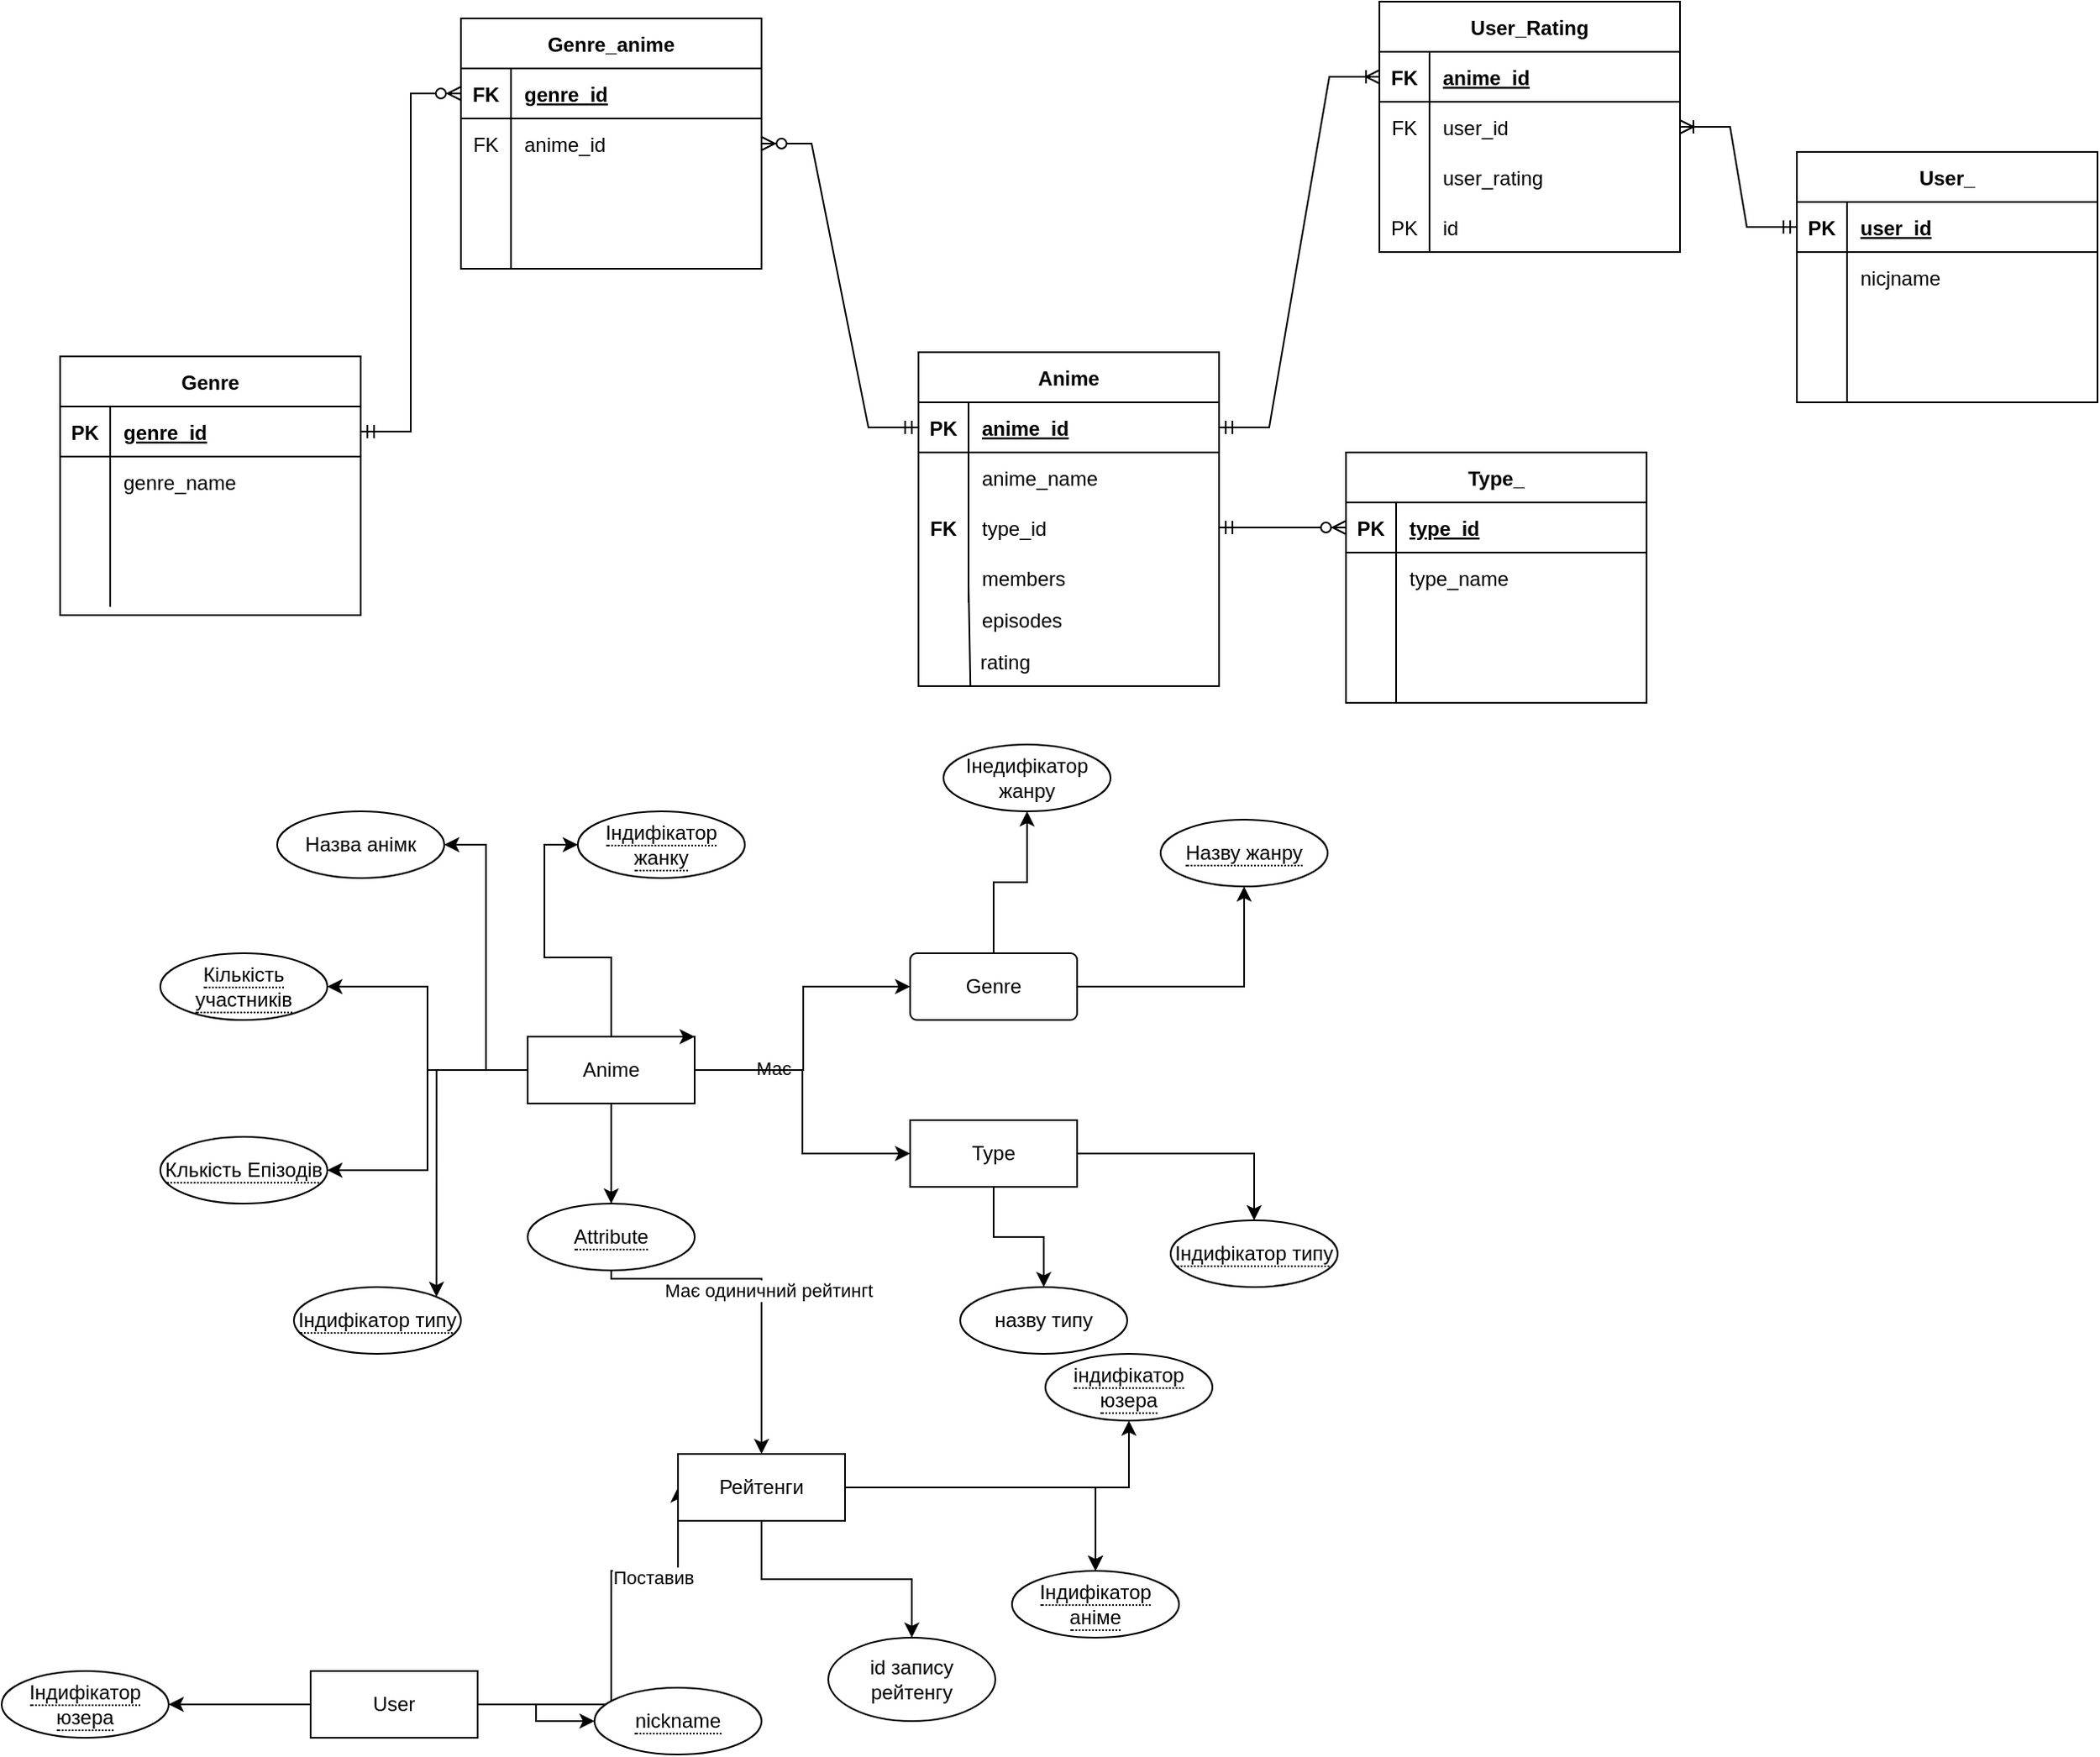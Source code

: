 <mxfile version="20.5.3" type="device"><diagram id="fjoUwzZrZpPaiDuZL8ji" name="Страница 1"><mxGraphModel dx="2557" dy="965" grid="1" gridSize="10" guides="1" tooltips="1" connect="1" arrows="1" fold="1" page="1" pageScale="1" pageWidth="827" pageHeight="1169" math="0" shadow="0"><root><mxCell id="0"/><mxCell id="1" parent="0"/><mxCell id="LLbccd9HI5G5jNRvKev_-1" value="Anime" style="shape=table;startSize=30;container=1;collapsible=1;childLayout=tableLayout;fixedRows=1;rowLines=0;fontStyle=1;align=center;resizeLast=1;" parent="1" vertex="1"><mxGeometry x="384" y="270" width="180" height="200" as="geometry"><mxRectangle x="390" y="310" width="80" height="30" as="alternateBounds"/></mxGeometry></mxCell><mxCell id="LLbccd9HI5G5jNRvKev_-2" value="" style="shape=tableRow;horizontal=0;startSize=0;swimlaneHead=0;swimlaneBody=0;fillColor=none;collapsible=0;dropTarget=0;points=[[0,0.5],[1,0.5]];portConstraint=eastwest;top=0;left=0;right=0;bottom=1;" parent="LLbccd9HI5G5jNRvKev_-1" vertex="1"><mxGeometry y="30" width="180" height="30" as="geometry"/></mxCell><mxCell id="LLbccd9HI5G5jNRvKev_-3" value="PK" style="shape=partialRectangle;connectable=0;fillColor=none;top=0;left=0;bottom=0;right=0;fontStyle=1;overflow=hidden;" parent="LLbccd9HI5G5jNRvKev_-2" vertex="1"><mxGeometry width="30" height="30" as="geometry"><mxRectangle width="30" height="30" as="alternateBounds"/></mxGeometry></mxCell><mxCell id="LLbccd9HI5G5jNRvKev_-4" value="anime_id" style="shape=partialRectangle;connectable=0;fillColor=none;top=0;left=0;bottom=0;right=0;align=left;spacingLeft=6;fontStyle=5;overflow=hidden;" parent="LLbccd9HI5G5jNRvKev_-2" vertex="1"><mxGeometry x="30" width="150" height="30" as="geometry"><mxRectangle width="150" height="30" as="alternateBounds"/></mxGeometry></mxCell><mxCell id="LLbccd9HI5G5jNRvKev_-5" value="" style="shape=tableRow;horizontal=0;startSize=0;swimlaneHead=0;swimlaneBody=0;fillColor=none;collapsible=0;dropTarget=0;points=[[0,0.5],[1,0.5]];portConstraint=eastwest;top=0;left=0;right=0;bottom=0;" parent="LLbccd9HI5G5jNRvKev_-1" vertex="1"><mxGeometry y="60" width="180" height="30" as="geometry"/></mxCell><mxCell id="LLbccd9HI5G5jNRvKev_-6" value="" style="shape=partialRectangle;connectable=0;fillColor=none;top=0;left=0;bottom=0;right=0;editable=1;overflow=hidden;" parent="LLbccd9HI5G5jNRvKev_-5" vertex="1"><mxGeometry width="30" height="30" as="geometry"><mxRectangle width="30" height="30" as="alternateBounds"/></mxGeometry></mxCell><mxCell id="LLbccd9HI5G5jNRvKev_-7" value="anime_name" style="shape=partialRectangle;connectable=0;fillColor=none;top=0;left=0;bottom=0;right=0;align=left;spacingLeft=6;overflow=hidden;" parent="LLbccd9HI5G5jNRvKev_-5" vertex="1"><mxGeometry x="30" width="150" height="30" as="geometry"><mxRectangle width="150" height="30" as="alternateBounds"/></mxGeometry></mxCell><mxCell id="LLbccd9HI5G5jNRvKev_-8" value="" style="shape=tableRow;horizontal=0;startSize=0;swimlaneHead=0;swimlaneBody=0;fillColor=none;collapsible=0;dropTarget=0;points=[[0,0.5],[1,0.5]];portConstraint=eastwest;top=0;left=0;right=0;bottom=0;" parent="LLbccd9HI5G5jNRvKev_-1" vertex="1"><mxGeometry y="90" width="180" height="30" as="geometry"/></mxCell><mxCell id="LLbccd9HI5G5jNRvKev_-9" value="FK" style="shape=partialRectangle;connectable=0;fillColor=none;top=0;left=0;bottom=0;right=0;editable=1;overflow=hidden;fontStyle=1" parent="LLbccd9HI5G5jNRvKev_-8" vertex="1"><mxGeometry width="30" height="30" as="geometry"><mxRectangle width="30" height="30" as="alternateBounds"/></mxGeometry></mxCell><mxCell id="LLbccd9HI5G5jNRvKev_-10" value="type_id" style="shape=partialRectangle;connectable=0;fillColor=none;top=0;left=0;bottom=0;right=0;align=left;spacingLeft=6;overflow=hidden;" parent="LLbccd9HI5G5jNRvKev_-8" vertex="1"><mxGeometry x="30" width="150" height="30" as="geometry"><mxRectangle width="150" height="30" as="alternateBounds"/></mxGeometry></mxCell><mxCell id="LLbccd9HI5G5jNRvKev_-11" value="" style="shape=tableRow;horizontal=0;startSize=0;swimlaneHead=0;swimlaneBody=0;fillColor=none;collapsible=0;dropTarget=0;points=[[0,0.5],[1,0.5]];portConstraint=eastwest;top=0;left=0;right=0;bottom=0;" parent="LLbccd9HI5G5jNRvKev_-1" vertex="1"><mxGeometry y="120" width="180" height="30" as="geometry"/></mxCell><mxCell id="LLbccd9HI5G5jNRvKev_-12" value="" style="shape=partialRectangle;connectable=0;fillColor=none;top=0;left=0;bottom=0;right=0;editable=1;overflow=hidden;fontStyle=1" parent="LLbccd9HI5G5jNRvKev_-11" vertex="1"><mxGeometry width="30" height="30" as="geometry"><mxRectangle width="30" height="30" as="alternateBounds"/></mxGeometry></mxCell><mxCell id="LLbccd9HI5G5jNRvKev_-13" value="members" style="shape=partialRectangle;connectable=0;fillColor=none;top=0;left=0;bottom=0;right=0;align=left;spacingLeft=6;overflow=hidden;" parent="LLbccd9HI5G5jNRvKev_-11" vertex="1"><mxGeometry x="30" width="150" height="30" as="geometry"><mxRectangle width="150" height="30" as="alternateBounds"/></mxGeometry></mxCell><mxCell id="LLbccd9HI5G5jNRvKev_-14" value="episodes" style="shape=partialRectangle;connectable=0;fillColor=none;top=0;left=0;bottom=0;right=0;align=left;spacingLeft=6;overflow=hidden;" parent="1" vertex="1"><mxGeometry x="414" y="420" width="150" height="20" as="geometry"><mxRectangle width="150" height="30" as="alternateBounds"/></mxGeometry></mxCell><mxCell id="LLbccd9HI5G5jNRvKev_-17" value="" style="shape=partialRectangle;connectable=0;fillColor=none;top=0;left=0;bottom=0;right=0;fontStyle=1;overflow=hidden;" parent="1" vertex="1"><mxGeometry x="310" y="490" width="30" height="30" as="geometry"><mxRectangle width="30" height="30" as="alternateBounds"/></mxGeometry></mxCell><mxCell id="LLbccd9HI5G5jNRvKev_-20" value="" style="endArrow=none;html=1;rounded=0;exitX=0.195;exitY=1.008;exitDx=0;exitDy=0;exitPerimeter=0;" parent="1" source="LLbccd9HI5G5jNRvKev_-117" edge="1"><mxGeometry width="50" height="50" relative="1" as="geometry"><mxPoint x="414" y="480" as="sourcePoint"/><mxPoint x="414" y="410" as="targetPoint"/><Array as="points"/></mxGeometry></mxCell><mxCell id="LLbccd9HI5G5jNRvKev_-21" value="Genre_anime" style="shape=table;startSize=30;container=1;collapsible=1;childLayout=tableLayout;fixedRows=1;rowLines=0;fontStyle=1;align=center;resizeLast=1;" parent="1" vertex="1"><mxGeometry x="110" y="70" width="180" height="150" as="geometry"/></mxCell><mxCell id="LLbccd9HI5G5jNRvKev_-22" value="" style="shape=tableRow;horizontal=0;startSize=0;swimlaneHead=0;swimlaneBody=0;fillColor=none;collapsible=0;dropTarget=0;points=[[0,0.5],[1,0.5]];portConstraint=eastwest;top=0;left=0;right=0;bottom=1;" parent="LLbccd9HI5G5jNRvKev_-21" vertex="1"><mxGeometry y="30" width="180" height="30" as="geometry"/></mxCell><mxCell id="LLbccd9HI5G5jNRvKev_-23" value="FK" style="shape=partialRectangle;connectable=0;fillColor=none;top=0;left=0;bottom=0;right=0;fontStyle=1;overflow=hidden;" parent="LLbccd9HI5G5jNRvKev_-22" vertex="1"><mxGeometry width="30" height="30" as="geometry"><mxRectangle width="30" height="30" as="alternateBounds"/></mxGeometry></mxCell><mxCell id="LLbccd9HI5G5jNRvKev_-24" value="genre_id" style="shape=partialRectangle;connectable=0;fillColor=none;top=0;left=0;bottom=0;right=0;align=left;spacingLeft=6;fontStyle=5;overflow=hidden;" parent="LLbccd9HI5G5jNRvKev_-22" vertex="1"><mxGeometry x="30" width="150" height="30" as="geometry"><mxRectangle width="150" height="30" as="alternateBounds"/></mxGeometry></mxCell><mxCell id="LLbccd9HI5G5jNRvKev_-25" value="" style="shape=tableRow;horizontal=0;startSize=0;swimlaneHead=0;swimlaneBody=0;fillColor=none;collapsible=0;dropTarget=0;points=[[0,0.5],[1,0.5]];portConstraint=eastwest;top=0;left=0;right=0;bottom=0;" parent="LLbccd9HI5G5jNRvKev_-21" vertex="1"><mxGeometry y="60" width="180" height="30" as="geometry"/></mxCell><mxCell id="LLbccd9HI5G5jNRvKev_-26" value="FK" style="shape=partialRectangle;connectable=0;fillColor=none;top=0;left=0;bottom=0;right=0;editable=1;overflow=hidden;" parent="LLbccd9HI5G5jNRvKev_-25" vertex="1"><mxGeometry width="30" height="30" as="geometry"><mxRectangle width="30" height="30" as="alternateBounds"/></mxGeometry></mxCell><mxCell id="LLbccd9HI5G5jNRvKev_-27" value="anime_id" style="shape=partialRectangle;connectable=0;fillColor=none;top=0;left=0;bottom=0;right=0;align=left;spacingLeft=6;overflow=hidden;" parent="LLbccd9HI5G5jNRvKev_-25" vertex="1"><mxGeometry x="30" width="150" height="30" as="geometry"><mxRectangle width="150" height="30" as="alternateBounds"/></mxGeometry></mxCell><mxCell id="LLbccd9HI5G5jNRvKev_-28" value="" style="shape=tableRow;horizontal=0;startSize=0;swimlaneHead=0;swimlaneBody=0;fillColor=none;collapsible=0;dropTarget=0;points=[[0,0.5],[1,0.5]];portConstraint=eastwest;top=0;left=0;right=0;bottom=0;" parent="LLbccd9HI5G5jNRvKev_-21" vertex="1"><mxGeometry y="90" width="180" height="30" as="geometry"/></mxCell><mxCell id="LLbccd9HI5G5jNRvKev_-29" value="" style="shape=partialRectangle;connectable=0;fillColor=none;top=0;left=0;bottom=0;right=0;editable=1;overflow=hidden;" parent="LLbccd9HI5G5jNRvKev_-28" vertex="1"><mxGeometry width="30" height="30" as="geometry"><mxRectangle width="30" height="30" as="alternateBounds"/></mxGeometry></mxCell><mxCell id="LLbccd9HI5G5jNRvKev_-30" value="" style="shape=partialRectangle;connectable=0;fillColor=none;top=0;left=0;bottom=0;right=0;align=left;spacingLeft=6;overflow=hidden;" parent="LLbccd9HI5G5jNRvKev_-28" vertex="1"><mxGeometry x="30" width="150" height="30" as="geometry"><mxRectangle width="150" height="30" as="alternateBounds"/></mxGeometry></mxCell><mxCell id="LLbccd9HI5G5jNRvKev_-31" value="" style="shape=tableRow;horizontal=0;startSize=0;swimlaneHead=0;swimlaneBody=0;fillColor=none;collapsible=0;dropTarget=0;points=[[0,0.5],[1,0.5]];portConstraint=eastwest;top=0;left=0;right=0;bottom=0;" parent="LLbccd9HI5G5jNRvKev_-21" vertex="1"><mxGeometry y="120" width="180" height="30" as="geometry"/></mxCell><mxCell id="LLbccd9HI5G5jNRvKev_-32" value="" style="shape=partialRectangle;connectable=0;fillColor=none;top=0;left=0;bottom=0;right=0;editable=1;overflow=hidden;" parent="LLbccd9HI5G5jNRvKev_-31" vertex="1"><mxGeometry width="30" height="30" as="geometry"><mxRectangle width="30" height="30" as="alternateBounds"/></mxGeometry></mxCell><mxCell id="LLbccd9HI5G5jNRvKev_-33" value="" style="shape=partialRectangle;connectable=0;fillColor=none;top=0;left=0;bottom=0;right=0;align=left;spacingLeft=6;overflow=hidden;" parent="LLbccd9HI5G5jNRvKev_-31" vertex="1"><mxGeometry x="30" width="150" height="30" as="geometry"><mxRectangle width="150" height="30" as="alternateBounds"/></mxGeometry></mxCell><mxCell id="LLbccd9HI5G5jNRvKev_-34" value="Type_" style="shape=table;startSize=30;container=1;collapsible=1;childLayout=tableLayout;fixedRows=1;rowLines=0;fontStyle=1;align=center;resizeLast=1;" parent="1" vertex="1"><mxGeometry x="640" y="330" width="180" height="150" as="geometry"/></mxCell><mxCell id="LLbccd9HI5G5jNRvKev_-35" value="" style="shape=tableRow;horizontal=0;startSize=0;swimlaneHead=0;swimlaneBody=0;fillColor=none;collapsible=0;dropTarget=0;points=[[0,0.5],[1,0.5]];portConstraint=eastwest;top=0;left=0;right=0;bottom=1;" parent="LLbccd9HI5G5jNRvKev_-34" vertex="1"><mxGeometry y="30" width="180" height="30" as="geometry"/></mxCell><mxCell id="LLbccd9HI5G5jNRvKev_-36" value="PK" style="shape=partialRectangle;connectable=0;fillColor=none;top=0;left=0;bottom=0;right=0;fontStyle=1;overflow=hidden;" parent="LLbccd9HI5G5jNRvKev_-35" vertex="1"><mxGeometry width="30" height="30" as="geometry"><mxRectangle width="30" height="30" as="alternateBounds"/></mxGeometry></mxCell><mxCell id="LLbccd9HI5G5jNRvKev_-37" value="type_id" style="shape=partialRectangle;connectable=0;fillColor=none;top=0;left=0;bottom=0;right=0;align=left;spacingLeft=6;fontStyle=5;overflow=hidden;" parent="LLbccd9HI5G5jNRvKev_-35" vertex="1"><mxGeometry x="30" width="150" height="30" as="geometry"><mxRectangle width="150" height="30" as="alternateBounds"/></mxGeometry></mxCell><mxCell id="LLbccd9HI5G5jNRvKev_-38" value="" style="shape=tableRow;horizontal=0;startSize=0;swimlaneHead=0;swimlaneBody=0;fillColor=none;collapsible=0;dropTarget=0;points=[[0,0.5],[1,0.5]];portConstraint=eastwest;top=0;left=0;right=0;bottom=0;" parent="LLbccd9HI5G5jNRvKev_-34" vertex="1"><mxGeometry y="60" width="180" height="30" as="geometry"/></mxCell><mxCell id="LLbccd9HI5G5jNRvKev_-39" value="" style="shape=partialRectangle;connectable=0;fillColor=none;top=0;left=0;bottom=0;right=0;editable=1;overflow=hidden;" parent="LLbccd9HI5G5jNRvKev_-38" vertex="1"><mxGeometry width="30" height="30" as="geometry"><mxRectangle width="30" height="30" as="alternateBounds"/></mxGeometry></mxCell><mxCell id="LLbccd9HI5G5jNRvKev_-40" value="type_name" style="shape=partialRectangle;connectable=0;fillColor=none;top=0;left=0;bottom=0;right=0;align=left;spacingLeft=6;overflow=hidden;" parent="LLbccd9HI5G5jNRvKev_-38" vertex="1"><mxGeometry x="30" width="150" height="30" as="geometry"><mxRectangle width="150" height="30" as="alternateBounds"/></mxGeometry></mxCell><mxCell id="LLbccd9HI5G5jNRvKev_-41" value="" style="shape=tableRow;horizontal=0;startSize=0;swimlaneHead=0;swimlaneBody=0;fillColor=none;collapsible=0;dropTarget=0;points=[[0,0.5],[1,0.5]];portConstraint=eastwest;top=0;left=0;right=0;bottom=0;" parent="LLbccd9HI5G5jNRvKev_-34" vertex="1"><mxGeometry y="90" width="180" height="30" as="geometry"/></mxCell><mxCell id="LLbccd9HI5G5jNRvKev_-42" value="" style="shape=partialRectangle;connectable=0;fillColor=none;top=0;left=0;bottom=0;right=0;editable=1;overflow=hidden;" parent="LLbccd9HI5G5jNRvKev_-41" vertex="1"><mxGeometry width="30" height="30" as="geometry"><mxRectangle width="30" height="30" as="alternateBounds"/></mxGeometry></mxCell><mxCell id="LLbccd9HI5G5jNRvKev_-43" value="" style="shape=partialRectangle;connectable=0;fillColor=none;top=0;left=0;bottom=0;right=0;align=left;spacingLeft=6;overflow=hidden;" parent="LLbccd9HI5G5jNRvKev_-41" vertex="1"><mxGeometry x="30" width="150" height="30" as="geometry"><mxRectangle width="150" height="30" as="alternateBounds"/></mxGeometry></mxCell><mxCell id="LLbccd9HI5G5jNRvKev_-44" value="" style="shape=tableRow;horizontal=0;startSize=0;swimlaneHead=0;swimlaneBody=0;fillColor=none;collapsible=0;dropTarget=0;points=[[0,0.5],[1,0.5]];portConstraint=eastwest;top=0;left=0;right=0;bottom=0;" parent="LLbccd9HI5G5jNRvKev_-34" vertex="1"><mxGeometry y="120" width="180" height="30" as="geometry"/></mxCell><mxCell id="LLbccd9HI5G5jNRvKev_-45" value="" style="shape=partialRectangle;connectable=0;fillColor=none;top=0;left=0;bottom=0;right=0;editable=1;overflow=hidden;" parent="LLbccd9HI5G5jNRvKev_-44" vertex="1"><mxGeometry width="30" height="30" as="geometry"><mxRectangle width="30" height="30" as="alternateBounds"/></mxGeometry></mxCell><mxCell id="LLbccd9HI5G5jNRvKev_-46" value="" style="shape=partialRectangle;connectable=0;fillColor=none;top=0;left=0;bottom=0;right=0;align=left;spacingLeft=6;overflow=hidden;" parent="LLbccd9HI5G5jNRvKev_-44" vertex="1"><mxGeometry x="30" width="150" height="30" as="geometry"><mxRectangle width="150" height="30" as="alternateBounds"/></mxGeometry></mxCell><mxCell id="LLbccd9HI5G5jNRvKev_-47" value="User_Rating" style="shape=table;startSize=30;container=1;collapsible=1;childLayout=tableLayout;fixedRows=1;rowLines=0;fontStyle=1;align=center;resizeLast=1;" parent="1" vertex="1"><mxGeometry x="660" y="60" width="180" height="150" as="geometry"/></mxCell><mxCell id="LLbccd9HI5G5jNRvKev_-48" value="" style="shape=tableRow;horizontal=0;startSize=0;swimlaneHead=0;swimlaneBody=0;fillColor=none;collapsible=0;dropTarget=0;points=[[0,0.5],[1,0.5]];portConstraint=eastwest;top=0;left=0;right=0;bottom=1;" parent="LLbccd9HI5G5jNRvKev_-47" vertex="1"><mxGeometry y="30" width="180" height="30" as="geometry"/></mxCell><mxCell id="LLbccd9HI5G5jNRvKev_-49" value="FK" style="shape=partialRectangle;connectable=0;fillColor=none;top=0;left=0;bottom=0;right=0;fontStyle=1;overflow=hidden;" parent="LLbccd9HI5G5jNRvKev_-48" vertex="1"><mxGeometry width="30" height="30" as="geometry"><mxRectangle width="30" height="30" as="alternateBounds"/></mxGeometry></mxCell><mxCell id="LLbccd9HI5G5jNRvKev_-50" value="anime_id" style="shape=partialRectangle;connectable=0;fillColor=none;top=0;left=0;bottom=0;right=0;align=left;spacingLeft=6;fontStyle=5;overflow=hidden;" parent="LLbccd9HI5G5jNRvKev_-48" vertex="1"><mxGeometry x="30" width="150" height="30" as="geometry"><mxRectangle width="150" height="30" as="alternateBounds"/></mxGeometry></mxCell><mxCell id="LLbccd9HI5G5jNRvKev_-51" value="" style="shape=tableRow;horizontal=0;startSize=0;swimlaneHead=0;swimlaneBody=0;fillColor=none;collapsible=0;dropTarget=0;points=[[0,0.5],[1,0.5]];portConstraint=eastwest;top=0;left=0;right=0;bottom=0;" parent="LLbccd9HI5G5jNRvKev_-47" vertex="1"><mxGeometry y="60" width="180" height="30" as="geometry"/></mxCell><mxCell id="LLbccd9HI5G5jNRvKev_-52" value="FK" style="shape=partialRectangle;connectable=0;fillColor=none;top=0;left=0;bottom=0;right=0;editable=1;overflow=hidden;" parent="LLbccd9HI5G5jNRvKev_-51" vertex="1"><mxGeometry width="30" height="30" as="geometry"><mxRectangle width="30" height="30" as="alternateBounds"/></mxGeometry></mxCell><mxCell id="LLbccd9HI5G5jNRvKev_-53" value="user_id" style="shape=partialRectangle;connectable=0;fillColor=none;top=0;left=0;bottom=0;right=0;align=left;spacingLeft=6;overflow=hidden;" parent="LLbccd9HI5G5jNRvKev_-51" vertex="1"><mxGeometry x="30" width="150" height="30" as="geometry"><mxRectangle width="150" height="30" as="alternateBounds"/></mxGeometry></mxCell><mxCell id="LLbccd9HI5G5jNRvKev_-54" value="" style="shape=tableRow;horizontal=0;startSize=0;swimlaneHead=0;swimlaneBody=0;fillColor=none;collapsible=0;dropTarget=0;points=[[0,0.5],[1,0.5]];portConstraint=eastwest;top=0;left=0;right=0;bottom=0;" parent="LLbccd9HI5G5jNRvKev_-47" vertex="1"><mxGeometry y="90" width="180" height="30" as="geometry"/></mxCell><mxCell id="LLbccd9HI5G5jNRvKev_-55" value="" style="shape=partialRectangle;connectable=0;fillColor=none;top=0;left=0;bottom=0;right=0;editable=1;overflow=hidden;" parent="LLbccd9HI5G5jNRvKev_-54" vertex="1"><mxGeometry width="30" height="30" as="geometry"><mxRectangle width="30" height="30" as="alternateBounds"/></mxGeometry></mxCell><mxCell id="LLbccd9HI5G5jNRvKev_-56" value="user_rating" style="shape=partialRectangle;connectable=0;fillColor=none;top=0;left=0;bottom=0;right=0;align=left;spacingLeft=6;overflow=hidden;" parent="LLbccd9HI5G5jNRvKev_-54" vertex="1"><mxGeometry x="30" width="150" height="30" as="geometry"><mxRectangle width="150" height="30" as="alternateBounds"/></mxGeometry></mxCell><mxCell id="LLbccd9HI5G5jNRvKev_-57" value="" style="shape=tableRow;horizontal=0;startSize=0;swimlaneHead=0;swimlaneBody=0;fillColor=none;collapsible=0;dropTarget=0;points=[[0,0.5],[1,0.5]];portConstraint=eastwest;top=0;left=0;right=0;bottom=0;" parent="LLbccd9HI5G5jNRvKev_-47" vertex="1"><mxGeometry y="120" width="180" height="30" as="geometry"/></mxCell><mxCell id="LLbccd9HI5G5jNRvKev_-58" value="PK" style="shape=partialRectangle;connectable=0;fillColor=none;top=0;left=0;bottom=0;right=0;editable=1;overflow=hidden;" parent="LLbccd9HI5G5jNRvKev_-57" vertex="1"><mxGeometry width="30" height="30" as="geometry"><mxRectangle width="30" height="30" as="alternateBounds"/></mxGeometry></mxCell><mxCell id="LLbccd9HI5G5jNRvKev_-59" value="id" style="shape=partialRectangle;connectable=0;fillColor=none;top=0;left=0;bottom=0;right=0;align=left;spacingLeft=6;overflow=hidden;" parent="LLbccd9HI5G5jNRvKev_-57" vertex="1"><mxGeometry x="30" width="150" height="30" as="geometry"><mxRectangle width="150" height="30" as="alternateBounds"/></mxGeometry></mxCell><mxCell id="LLbccd9HI5G5jNRvKev_-60" value="User_" style="shape=table;startSize=30;container=1;collapsible=1;childLayout=tableLayout;fixedRows=1;rowLines=0;fontStyle=1;align=center;resizeLast=1;" parent="1" vertex="1"><mxGeometry x="910" y="150" width="180" height="150" as="geometry"/></mxCell><mxCell id="LLbccd9HI5G5jNRvKev_-61" value="" style="shape=tableRow;horizontal=0;startSize=0;swimlaneHead=0;swimlaneBody=0;fillColor=none;collapsible=0;dropTarget=0;points=[[0,0.5],[1,0.5]];portConstraint=eastwest;top=0;left=0;right=0;bottom=1;" parent="LLbccd9HI5G5jNRvKev_-60" vertex="1"><mxGeometry y="30" width="180" height="30" as="geometry"/></mxCell><mxCell id="LLbccd9HI5G5jNRvKev_-62" value="PK" style="shape=partialRectangle;connectable=0;fillColor=none;top=0;left=0;bottom=0;right=0;fontStyle=1;overflow=hidden;" parent="LLbccd9HI5G5jNRvKev_-61" vertex="1"><mxGeometry width="30" height="30" as="geometry"><mxRectangle width="30" height="30" as="alternateBounds"/></mxGeometry></mxCell><mxCell id="LLbccd9HI5G5jNRvKev_-63" value="user_id" style="shape=partialRectangle;connectable=0;fillColor=none;top=0;left=0;bottom=0;right=0;align=left;spacingLeft=6;fontStyle=5;overflow=hidden;" parent="LLbccd9HI5G5jNRvKev_-61" vertex="1"><mxGeometry x="30" width="150" height="30" as="geometry"><mxRectangle width="150" height="30" as="alternateBounds"/></mxGeometry></mxCell><mxCell id="LLbccd9HI5G5jNRvKev_-64" value="" style="shape=tableRow;horizontal=0;startSize=0;swimlaneHead=0;swimlaneBody=0;fillColor=none;collapsible=0;dropTarget=0;points=[[0,0.5],[1,0.5]];portConstraint=eastwest;top=0;left=0;right=0;bottom=0;" parent="LLbccd9HI5G5jNRvKev_-60" vertex="1"><mxGeometry y="60" width="180" height="30" as="geometry"/></mxCell><mxCell id="LLbccd9HI5G5jNRvKev_-65" value="" style="shape=partialRectangle;connectable=0;fillColor=none;top=0;left=0;bottom=0;right=0;editable=1;overflow=hidden;" parent="LLbccd9HI5G5jNRvKev_-64" vertex="1"><mxGeometry width="30" height="30" as="geometry"><mxRectangle width="30" height="30" as="alternateBounds"/></mxGeometry></mxCell><mxCell id="LLbccd9HI5G5jNRvKev_-66" value="nicjname" style="shape=partialRectangle;connectable=0;fillColor=none;top=0;left=0;bottom=0;right=0;align=left;spacingLeft=6;overflow=hidden;" parent="LLbccd9HI5G5jNRvKev_-64" vertex="1"><mxGeometry x="30" width="150" height="30" as="geometry"><mxRectangle width="150" height="30" as="alternateBounds"/></mxGeometry></mxCell><mxCell id="LLbccd9HI5G5jNRvKev_-67" value="" style="shape=tableRow;horizontal=0;startSize=0;swimlaneHead=0;swimlaneBody=0;fillColor=none;collapsible=0;dropTarget=0;points=[[0,0.5],[1,0.5]];portConstraint=eastwest;top=0;left=0;right=0;bottom=0;" parent="LLbccd9HI5G5jNRvKev_-60" vertex="1"><mxGeometry y="90" width="180" height="30" as="geometry"/></mxCell><mxCell id="LLbccd9HI5G5jNRvKev_-68" value="" style="shape=partialRectangle;connectable=0;fillColor=none;top=0;left=0;bottom=0;right=0;editable=1;overflow=hidden;" parent="LLbccd9HI5G5jNRvKev_-67" vertex="1"><mxGeometry width="30" height="30" as="geometry"><mxRectangle width="30" height="30" as="alternateBounds"/></mxGeometry></mxCell><mxCell id="LLbccd9HI5G5jNRvKev_-69" value="" style="shape=partialRectangle;connectable=0;fillColor=none;top=0;left=0;bottom=0;right=0;align=left;spacingLeft=6;overflow=hidden;" parent="LLbccd9HI5G5jNRvKev_-67" vertex="1"><mxGeometry x="30" width="150" height="30" as="geometry"><mxRectangle width="150" height="30" as="alternateBounds"/></mxGeometry></mxCell><mxCell id="LLbccd9HI5G5jNRvKev_-70" value="" style="shape=tableRow;horizontal=0;startSize=0;swimlaneHead=0;swimlaneBody=0;fillColor=none;collapsible=0;dropTarget=0;points=[[0,0.5],[1,0.5]];portConstraint=eastwest;top=0;left=0;right=0;bottom=0;" parent="LLbccd9HI5G5jNRvKev_-60" vertex="1"><mxGeometry y="120" width="180" height="30" as="geometry"/></mxCell><mxCell id="LLbccd9HI5G5jNRvKev_-71" value="" style="shape=partialRectangle;connectable=0;fillColor=none;top=0;left=0;bottom=0;right=0;editable=1;overflow=hidden;" parent="LLbccd9HI5G5jNRvKev_-70" vertex="1"><mxGeometry width="30" height="30" as="geometry"><mxRectangle width="30" height="30" as="alternateBounds"/></mxGeometry></mxCell><mxCell id="LLbccd9HI5G5jNRvKev_-72" value="" style="shape=partialRectangle;connectable=0;fillColor=none;top=0;left=0;bottom=0;right=0;align=left;spacingLeft=6;overflow=hidden;" parent="LLbccd9HI5G5jNRvKev_-70" vertex="1"><mxGeometry x="30" width="150" height="30" as="geometry"><mxRectangle width="150" height="30" as="alternateBounds"/></mxGeometry></mxCell><mxCell id="LLbccd9HI5G5jNRvKev_-74" value="" style="edgeStyle=entityRelationEdgeStyle;fontSize=12;html=1;endArrow=ERzeroToMany;startArrow=ERmandOne;rounded=0;entryX=1;entryY=0.5;entryDx=0;entryDy=0;exitX=0;exitY=0.5;exitDx=0;exitDy=0;" parent="1" source="LLbccd9HI5G5jNRvKev_-2" target="LLbccd9HI5G5jNRvKev_-25" edge="1"><mxGeometry width="100" height="100" relative="1" as="geometry"><mxPoint x="280" y="420" as="sourcePoint"/><mxPoint x="480" y="390" as="targetPoint"/></mxGeometry></mxCell><mxCell id="LLbccd9HI5G5jNRvKev_-75" value="" style="shape=tableRow;horizontal=0;startSize=0;swimlaneHead=0;swimlaneBody=0;fillColor=none;collapsible=0;dropTarget=0;points=[[0,0.5],[1,0.5]];portConstraint=eastwest;top=0;left=0;right=0;bottom=0;" parent="1" vertex="1"><mxGeometry x="414" y="440" width="180" height="30" as="geometry"/></mxCell><mxCell id="LLbccd9HI5G5jNRvKev_-78" value="" style="edgeStyle=entityRelationEdgeStyle;fontSize=12;html=1;endArrow=ERzeroToMany;startArrow=ERmandOne;rounded=0;entryX=0;entryY=0.5;entryDx=0;entryDy=0;exitX=1;exitY=0.5;exitDx=0;exitDy=0;" parent="1" source="LLbccd9HI5G5jNRvKev_-8" target="LLbccd9HI5G5jNRvKev_-35" edge="1"><mxGeometry width="100" height="100" relative="1" as="geometry"><mxPoint x="380" y="490" as="sourcePoint"/><mxPoint x="480" y="390" as="targetPoint"/></mxGeometry></mxCell><mxCell id="LLbccd9HI5G5jNRvKev_-82" value="Genre" style="shape=table;startSize=30;container=1;collapsible=1;childLayout=tableLayout;fixedRows=1;rowLines=0;fontStyle=1;align=center;resizeLast=1;" parent="1" vertex="1"><mxGeometry x="-130" y="272.5" width="180" height="155" as="geometry"/></mxCell><mxCell id="LLbccd9HI5G5jNRvKev_-83" value="" style="shape=tableRow;horizontal=0;startSize=0;swimlaneHead=0;swimlaneBody=0;fillColor=none;collapsible=0;dropTarget=0;points=[[0,0.5],[1,0.5]];portConstraint=eastwest;top=0;left=0;right=0;bottom=1;" parent="LLbccd9HI5G5jNRvKev_-82" vertex="1"><mxGeometry y="30" width="180" height="30" as="geometry"/></mxCell><mxCell id="LLbccd9HI5G5jNRvKev_-84" value="PK" style="shape=partialRectangle;connectable=0;fillColor=none;top=0;left=0;bottom=0;right=0;fontStyle=1;overflow=hidden;" parent="LLbccd9HI5G5jNRvKev_-83" vertex="1"><mxGeometry width="30" height="30" as="geometry"><mxRectangle width="30" height="30" as="alternateBounds"/></mxGeometry></mxCell><mxCell id="LLbccd9HI5G5jNRvKev_-85" value="genre_id" style="shape=partialRectangle;connectable=0;fillColor=none;top=0;left=0;bottom=0;right=0;align=left;spacingLeft=6;fontStyle=5;overflow=hidden;" parent="LLbccd9HI5G5jNRvKev_-83" vertex="1"><mxGeometry x="30" width="150" height="30" as="geometry"><mxRectangle width="150" height="30" as="alternateBounds"/></mxGeometry></mxCell><mxCell id="LLbccd9HI5G5jNRvKev_-86" value="" style="shape=tableRow;horizontal=0;startSize=0;swimlaneHead=0;swimlaneBody=0;fillColor=none;collapsible=0;dropTarget=0;points=[[0,0.5],[1,0.5]];portConstraint=eastwest;top=0;left=0;right=0;bottom=0;" parent="LLbccd9HI5G5jNRvKev_-82" vertex="1"><mxGeometry y="60" width="180" height="30" as="geometry"/></mxCell><mxCell id="LLbccd9HI5G5jNRvKev_-87" value="" style="shape=partialRectangle;connectable=0;fillColor=none;top=0;left=0;bottom=0;right=0;editable=1;overflow=hidden;" parent="LLbccd9HI5G5jNRvKev_-86" vertex="1"><mxGeometry width="30" height="30" as="geometry"><mxRectangle width="30" height="30" as="alternateBounds"/></mxGeometry></mxCell><mxCell id="LLbccd9HI5G5jNRvKev_-88" value="genre_name" style="shape=partialRectangle;connectable=0;fillColor=none;top=0;left=0;bottom=0;right=0;align=left;spacingLeft=6;overflow=hidden;" parent="LLbccd9HI5G5jNRvKev_-86" vertex="1"><mxGeometry x="30" width="150" height="30" as="geometry"><mxRectangle width="150" height="30" as="alternateBounds"/></mxGeometry></mxCell><mxCell id="LLbccd9HI5G5jNRvKev_-89" value="" style="shape=tableRow;horizontal=0;startSize=0;swimlaneHead=0;swimlaneBody=0;fillColor=none;collapsible=0;dropTarget=0;points=[[0,0.5],[1,0.5]];portConstraint=eastwest;top=0;left=0;right=0;bottom=0;" parent="LLbccd9HI5G5jNRvKev_-82" vertex="1"><mxGeometry y="90" width="180" height="30" as="geometry"/></mxCell><mxCell id="LLbccd9HI5G5jNRvKev_-90" value="" style="shape=partialRectangle;connectable=0;fillColor=none;top=0;left=0;bottom=0;right=0;editable=1;overflow=hidden;" parent="LLbccd9HI5G5jNRvKev_-89" vertex="1"><mxGeometry width="30" height="30" as="geometry"><mxRectangle width="30" height="30" as="alternateBounds"/></mxGeometry></mxCell><mxCell id="LLbccd9HI5G5jNRvKev_-91" value="" style="shape=partialRectangle;connectable=0;fillColor=none;top=0;left=0;bottom=0;right=0;align=left;spacingLeft=6;overflow=hidden;" parent="LLbccd9HI5G5jNRvKev_-89" vertex="1"><mxGeometry x="30" width="150" height="30" as="geometry"><mxRectangle width="150" height="30" as="alternateBounds"/></mxGeometry></mxCell><mxCell id="LLbccd9HI5G5jNRvKev_-92" value="" style="shape=tableRow;horizontal=0;startSize=0;swimlaneHead=0;swimlaneBody=0;fillColor=none;collapsible=0;dropTarget=0;points=[[0,0.5],[1,0.5]];portConstraint=eastwest;top=0;left=0;right=0;bottom=0;" parent="LLbccd9HI5G5jNRvKev_-82" vertex="1"><mxGeometry y="120" width="180" height="30" as="geometry"/></mxCell><mxCell id="LLbccd9HI5G5jNRvKev_-93" value="" style="shape=partialRectangle;connectable=0;fillColor=none;top=0;left=0;bottom=0;right=0;editable=1;overflow=hidden;" parent="LLbccd9HI5G5jNRvKev_-92" vertex="1"><mxGeometry width="30" height="30" as="geometry"><mxRectangle width="30" height="30" as="alternateBounds"/></mxGeometry></mxCell><mxCell id="LLbccd9HI5G5jNRvKev_-94" value="" style="shape=partialRectangle;connectable=0;fillColor=none;top=0;left=0;bottom=0;right=0;align=left;spacingLeft=6;overflow=hidden;" parent="LLbccd9HI5G5jNRvKev_-92" vertex="1"><mxGeometry x="30" width="150" height="30" as="geometry"><mxRectangle width="150" height="30" as="alternateBounds"/></mxGeometry></mxCell><mxCell id="LLbccd9HI5G5jNRvKev_-95" value="" style="edgeStyle=entityRelationEdgeStyle;fontSize=12;html=1;endArrow=ERzeroToMany;startArrow=ERmandOne;rounded=0;entryX=0;entryY=0.5;entryDx=0;entryDy=0;exitX=1;exitY=0.5;exitDx=0;exitDy=0;" parent="1" source="LLbccd9HI5G5jNRvKev_-83" target="LLbccd9HI5G5jNRvKev_-22" edge="1"><mxGeometry width="100" height="100" relative="1" as="geometry"><mxPoint x="390" y="590" as="sourcePoint"/><mxPoint x="490" y="490" as="targetPoint"/></mxGeometry></mxCell><mxCell id="LLbccd9HI5G5jNRvKev_-99" value="" style="edgeStyle=entityRelationEdgeStyle;fontSize=12;html=1;endArrow=ERoneToMany;startArrow=ERmandOne;rounded=0;entryX=0;entryY=0.5;entryDx=0;entryDy=0;exitX=1;exitY=0.5;exitDx=0;exitDy=0;" parent="1" source="LLbccd9HI5G5jNRvKev_-2" target="LLbccd9HI5G5jNRvKev_-48" edge="1"><mxGeometry width="100" height="100" relative="1" as="geometry"><mxPoint x="440" y="300" as="sourcePoint"/><mxPoint x="540" y="200" as="targetPoint"/></mxGeometry></mxCell><mxCell id="LLbccd9HI5G5jNRvKev_-132" style="edgeStyle=orthogonalEdgeStyle;rounded=0;orthogonalLoop=1;jettySize=auto;html=1;entryX=0.5;entryY=0;entryDx=0;entryDy=0;exitX=0.5;exitY=1;exitDx=0;exitDy=0;" parent="1" source="LLbccd9HI5G5jNRvKev_-102" target="LLbccd9HI5G5jNRvKev_-116" edge="1"><mxGeometry relative="1" as="geometry"><mxPoint x="315" y="710" as="sourcePoint"/></mxGeometry></mxCell><mxCell id="LLbccd9HI5G5jNRvKev_-133" style="edgeStyle=orthogonalEdgeStyle;rounded=0;orthogonalLoop=1;jettySize=auto;html=1;entryX=1;entryY=0;entryDx=0;entryDy=0;" parent="1" source="LLbccd9HI5G5jNRvKev_-102" target="LLbccd9HI5G5jNRvKev_-111" edge="1"><mxGeometry relative="1" as="geometry"/></mxCell><mxCell id="LLbccd9HI5G5jNRvKev_-134" style="edgeStyle=orthogonalEdgeStyle;rounded=0;orthogonalLoop=1;jettySize=auto;html=1;exitX=0;exitY=0.5;exitDx=0;exitDy=0;entryX=1;entryY=0.5;entryDx=0;entryDy=0;" parent="1" source="LLbccd9HI5G5jNRvKev_-102" target="LLbccd9HI5G5jNRvKev_-109" edge="1"><mxGeometry relative="1" as="geometry"><mxPoint x="45" y="760" as="targetPoint"/><mxPoint x="145" y="700" as="sourcePoint"/></mxGeometry></mxCell><mxCell id="LLbccd9HI5G5jNRvKev_-135" style="edgeStyle=orthogonalEdgeStyle;rounded=0;orthogonalLoop=1;jettySize=auto;html=1;entryX=1;entryY=0.5;entryDx=0;entryDy=0;" parent="1" source="LLbccd9HI5G5jNRvKev_-102" target="LLbccd9HI5G5jNRvKev_-108" edge="1"><mxGeometry relative="1" as="geometry"/></mxCell><mxCell id="LLbccd9HI5G5jNRvKev_-136" style="edgeStyle=orthogonalEdgeStyle;rounded=0;orthogonalLoop=1;jettySize=auto;html=1;entryX=1;entryY=0.5;entryDx=0;entryDy=0;" parent="1" source="LLbccd9HI5G5jNRvKev_-102" target="LLbccd9HI5G5jNRvKev_-107" edge="1"><mxGeometry relative="1" as="geometry"/></mxCell><mxCell id="LLbccd9HI5G5jNRvKev_-137" style="edgeStyle=orthogonalEdgeStyle;rounded=0;orthogonalLoop=1;jettySize=auto;html=1;entryX=0;entryY=0.5;entryDx=0;entryDy=0;" parent="1" source="LLbccd9HI5G5jNRvKev_-102" target="LLbccd9HI5G5jNRvKev_-110" edge="1"><mxGeometry relative="1" as="geometry"/></mxCell><mxCell id="LLbccd9HI5G5jNRvKev_-142" style="edgeStyle=orthogonalEdgeStyle;rounded=0;orthogonalLoop=1;jettySize=auto;html=1;entryX=0;entryY=0.5;entryDx=0;entryDy=0;" parent="1" source="LLbccd9HI5G5jNRvKev_-102" target="LLbccd9HI5G5jNRvKev_-103" edge="1"><mxGeometry relative="1" as="geometry"><Array as="points"><mxPoint x="315" y="700"/><mxPoint x="315" y="650"/></Array></mxGeometry></mxCell><mxCell id="LLbccd9HI5G5jNRvKev_-143" value="Має" style="edgeLabel;html=1;align=center;verticalAlign=middle;resizable=0;points=[];" parent="LLbccd9HI5G5jNRvKev_-142" vertex="1" connectable="0"><mxGeometry x="-0.482" y="1" relative="1" as="geometry"><mxPoint as="offset"/></mxGeometry></mxCell><mxCell id="LLbccd9HI5G5jNRvKev_-144" style="edgeStyle=orthogonalEdgeStyle;rounded=0;orthogonalLoop=1;jettySize=auto;html=1;entryX=0;entryY=0.5;entryDx=0;entryDy=0;" parent="1" source="LLbccd9HI5G5jNRvKev_-102" target="LLbccd9HI5G5jNRvKev_-104" edge="1"><mxGeometry relative="1" as="geometry"/></mxCell><mxCell id="LLbccd9HI5G5jNRvKev_-145" style="edgeStyle=orthogonalEdgeStyle;rounded=0;orthogonalLoop=1;jettySize=auto;html=1;entryX=0.5;entryY=0;entryDx=0;entryDy=0;" parent="1" source="LLbccd9HI5G5jNRvKev_-102" target="LLbccd9HI5G5jNRvKev_-124" edge="1"><mxGeometry relative="1" as="geometry"/></mxCell><mxCell id="LLbccd9HI5G5jNRvKev_-146" value="Має одиничний рейтингt" style="edgeLabel;html=1;align=center;verticalAlign=middle;resizable=0;points=[];" parent="LLbccd9HI5G5jNRvKev_-145" vertex="1" connectable="0"><mxGeometry x="0.351" y="4" relative="1" as="geometry"><mxPoint y="-1" as="offset"/></mxGeometry></mxCell><mxCell id="LLbccd9HI5G5jNRvKev_-102" value="Anime" style="whiteSpace=wrap;html=1;align=center;" parent="1" vertex="1"><mxGeometry x="150" y="680" width="100" height="40" as="geometry"/></mxCell><mxCell id="LLbccd9HI5G5jNRvKev_-138" style="edgeStyle=orthogonalEdgeStyle;rounded=0;orthogonalLoop=1;jettySize=auto;html=1;entryX=0.5;entryY=1;entryDx=0;entryDy=0;" parent="1" source="LLbccd9HI5G5jNRvKev_-103" target="LLbccd9HI5G5jNRvKev_-112" edge="1"><mxGeometry relative="1" as="geometry"/></mxCell><mxCell id="LLbccd9HI5G5jNRvKev_-139" style="edgeStyle=orthogonalEdgeStyle;rounded=0;orthogonalLoop=1;jettySize=auto;html=1;entryX=0.5;entryY=1;entryDx=0;entryDy=0;" parent="1" source="LLbccd9HI5G5jNRvKev_-103" target="LLbccd9HI5G5jNRvKev_-113" edge="1"><mxGeometry relative="1" as="geometry"/></mxCell><mxCell id="LLbccd9HI5G5jNRvKev_-103" value="Genre" style="rounded=1;arcSize=10;whiteSpace=wrap;html=1;align=center;" parent="1" vertex="1"><mxGeometry x="379" y="630" width="100" height="40" as="geometry"/></mxCell><mxCell id="LLbccd9HI5G5jNRvKev_-140" style="edgeStyle=orthogonalEdgeStyle;rounded=0;orthogonalLoop=1;jettySize=auto;html=1;entryX=0.5;entryY=0;entryDx=0;entryDy=0;" parent="1" source="LLbccd9HI5G5jNRvKev_-104" target="LLbccd9HI5G5jNRvKev_-114" edge="1"><mxGeometry relative="1" as="geometry"/></mxCell><mxCell id="LLbccd9HI5G5jNRvKev_-141" style="edgeStyle=orthogonalEdgeStyle;rounded=0;orthogonalLoop=1;jettySize=auto;html=1;entryX=0.5;entryY=0;entryDx=0;entryDy=0;" parent="1" source="LLbccd9HI5G5jNRvKev_-104" target="LLbccd9HI5G5jNRvKev_-115" edge="1"><mxGeometry relative="1" as="geometry"/></mxCell><mxCell id="LLbccd9HI5G5jNRvKev_-104" value="Type" style="whiteSpace=wrap;html=1;align=center;" parent="1" vertex="1"><mxGeometry x="379" y="730" width="100" height="40" as="geometry"/></mxCell><mxCell id="LLbccd9HI5G5jNRvKev_-105" style="edgeStyle=orthogonalEdgeStyle;rounded=0;orthogonalLoop=1;jettySize=auto;html=1;exitX=0.75;exitY=0;exitDx=0;exitDy=0;entryX=1;entryY=0;entryDx=0;entryDy=0;" parent="1" source="LLbccd9HI5G5jNRvKev_-102" target="LLbccd9HI5G5jNRvKev_-102" edge="1"><mxGeometry relative="1" as="geometry"/></mxCell><mxCell id="LLbccd9HI5G5jNRvKev_-106" value="" style="edgeStyle=entityRelationEdgeStyle;fontSize=12;html=1;endArrow=ERoneToMany;startArrow=ERmandOne;rounded=0;entryX=1;entryY=0.5;entryDx=0;entryDy=0;exitX=0;exitY=0.5;exitDx=0;exitDy=0;" parent="1" source="LLbccd9HI5G5jNRvKev_-61" target="LLbccd9HI5G5jNRvKev_-51" edge="1"><mxGeometry width="100" height="100" relative="1" as="geometry"><mxPoint x="440" y="580" as="sourcePoint"/><mxPoint x="540" y="480" as="targetPoint"/></mxGeometry></mxCell><mxCell id="LLbccd9HI5G5jNRvKev_-107" value="Назва анімк" style="ellipse;whiteSpace=wrap;html=1;align=center;" parent="1" vertex="1"><mxGeometry y="545" width="100" height="40" as="geometry"/></mxCell><mxCell id="LLbccd9HI5G5jNRvKev_-108" value="&lt;span style=&quot;border-bottom: 1px dotted&quot;&gt;Кількість участників&lt;/span&gt;" style="ellipse;whiteSpace=wrap;html=1;align=center;" parent="1" vertex="1"><mxGeometry x="-70" y="630" width="100" height="40" as="geometry"/></mxCell><mxCell id="LLbccd9HI5G5jNRvKev_-109" value="&lt;span style=&quot;border-bottom: 1px dotted&quot;&gt;Клькість Епізодів&lt;/span&gt;" style="ellipse;whiteSpace=wrap;html=1;align=center;" parent="1" vertex="1"><mxGeometry x="-70" y="740" width="100" height="40" as="geometry"/></mxCell><mxCell id="LLbccd9HI5G5jNRvKev_-110" value="&lt;span style=&quot;border-bottom: 1px dotted&quot;&gt;Індифікатор жанку&lt;/span&gt;" style="ellipse;whiteSpace=wrap;html=1;align=center;" parent="1" vertex="1"><mxGeometry x="180" y="545" width="100" height="40" as="geometry"/></mxCell><mxCell id="LLbccd9HI5G5jNRvKev_-111" value="&lt;span style=&quot;border-bottom: 1px dotted&quot;&gt;Індифікатор типу&lt;/span&gt;" style="ellipse;whiteSpace=wrap;html=1;align=center;" parent="1" vertex="1"><mxGeometry x="10" y="830" width="100" height="40" as="geometry"/></mxCell><mxCell id="LLbccd9HI5G5jNRvKev_-112" value="Інедифікатор жанру" style="ellipse;whiteSpace=wrap;html=1;align=center;" parent="1" vertex="1"><mxGeometry x="399" y="505" width="100" height="40" as="geometry"/></mxCell><mxCell id="LLbccd9HI5G5jNRvKev_-113" value="&lt;span style=&quot;border-bottom: 1px dotted&quot;&gt;Назву жанру&lt;/span&gt;" style="ellipse;whiteSpace=wrap;html=1;align=center;" parent="1" vertex="1"><mxGeometry x="529" y="550" width="100" height="40" as="geometry"/></mxCell><mxCell id="LLbccd9HI5G5jNRvKev_-114" value="&lt;span style=&quot;border-bottom: 1px dotted&quot;&gt;Індифікатор типу&lt;/span&gt;" style="ellipse;whiteSpace=wrap;html=1;align=center;" parent="1" vertex="1"><mxGeometry x="535" y="790" width="100" height="40" as="geometry"/></mxCell><mxCell id="LLbccd9HI5G5jNRvKev_-115" value="назву типу" style="ellipse;whiteSpace=wrap;html=1;align=center;" parent="1" vertex="1"><mxGeometry x="409" y="830" width="100" height="40" as="geometry"/></mxCell><mxCell id="LLbccd9HI5G5jNRvKev_-116" value="&lt;span style=&quot;border-bottom: 1px dotted&quot;&gt;Attribute&lt;/span&gt;" style="ellipse;whiteSpace=wrap;html=1;align=center;" parent="1" vertex="1"><mxGeometry x="150" y="780" width="100" height="40" as="geometry"/></mxCell><mxCell id="LLbccd9HI5G5jNRvKev_-117" value="" style="shape=tableRow;horizontal=0;startSize=0;swimlaneHead=0;swimlaneBody=0;fillColor=none;collapsible=0;dropTarget=0;points=[[0,0.5],[1,0.5]];portConstraint=eastwest;top=0;left=0;right=0;bottom=0;" parent="1" vertex="1"><mxGeometry x="380" y="440" width="180" height="30" as="geometry"/></mxCell><mxCell id="LLbccd9HI5G5jNRvKev_-118" value="" style="shape=partialRectangle;connectable=0;fillColor=none;top=0;left=0;bottom=0;right=0;editable=1;overflow=hidden;fontStyle=1" parent="LLbccd9HI5G5jNRvKev_-117" vertex="1"><mxGeometry x="3" width="30" height="30" as="geometry"><mxRectangle width="30" height="30" as="alternateBounds"/></mxGeometry></mxCell><mxCell id="LLbccd9HI5G5jNRvKev_-119" value="rating" style="shape=partialRectangle;connectable=0;fillColor=none;top=0;left=0;bottom=0;right=0;align=left;spacingLeft=6;overflow=hidden;" parent="LLbccd9HI5G5jNRvKev_-117" vertex="1"><mxGeometry x="33" width="150" height="30" as="geometry"><mxRectangle width="150" height="30" as="alternateBounds"/></mxGeometry></mxCell><mxCell id="LLbccd9HI5G5jNRvKev_-130" style="edgeStyle=orthogonalEdgeStyle;rounded=0;orthogonalLoop=1;jettySize=auto;html=1;entryX=0;entryY=0.5;entryDx=0;entryDy=0;" parent="1" source="LLbccd9HI5G5jNRvKev_-120" target="LLbccd9HI5G5jNRvKev_-122" edge="1"><mxGeometry relative="1" as="geometry"/></mxCell><mxCell id="LLbccd9HI5G5jNRvKev_-131" style="edgeStyle=orthogonalEdgeStyle;rounded=0;orthogonalLoop=1;jettySize=auto;html=1;entryX=1;entryY=0.5;entryDx=0;entryDy=0;" parent="1" source="LLbccd9HI5G5jNRvKev_-120" target="LLbccd9HI5G5jNRvKev_-121" edge="1"><mxGeometry relative="1" as="geometry"/></mxCell><mxCell id="LLbccd9HI5G5jNRvKev_-147" style="edgeStyle=orthogonalEdgeStyle;rounded=0;orthogonalLoop=1;jettySize=auto;html=1;entryX=0;entryY=0.5;entryDx=0;entryDy=0;" parent="1" source="LLbccd9HI5G5jNRvKev_-120" target="LLbccd9HI5G5jNRvKev_-124" edge="1"><mxGeometry relative="1" as="geometry"><Array as="points"><mxPoint x="200" y="1080"/><mxPoint x="200" y="1000"/></Array></mxGeometry></mxCell><mxCell id="LLbccd9HI5G5jNRvKev_-148" value="Поставив" style="edgeLabel;html=1;align=center;verticalAlign=middle;resizable=0;points=[];" parent="LLbccd9HI5G5jNRvKev_-147" vertex="1" connectable="0"><mxGeometry x="0.477" y="-4" relative="1" as="geometry"><mxPoint as="offset"/></mxGeometry></mxCell><mxCell id="LLbccd9HI5G5jNRvKev_-120" value="User" style="whiteSpace=wrap;html=1;align=center;" parent="1" vertex="1"><mxGeometry x="20" y="1060" width="100" height="40" as="geometry"/></mxCell><mxCell id="LLbccd9HI5G5jNRvKev_-121" value="&lt;span style=&quot;border-bottom: 1px dotted&quot;&gt;Індифікатор юзера&lt;/span&gt;" style="ellipse;whiteSpace=wrap;html=1;align=center;" parent="1" vertex="1"><mxGeometry x="-165" y="1060" width="100" height="40" as="geometry"/></mxCell><mxCell id="LLbccd9HI5G5jNRvKev_-122" value="&lt;span style=&quot;border-bottom: 1px dotted&quot;&gt;nickname&lt;/span&gt;" style="ellipse;whiteSpace=wrap;html=1;align=center;" parent="1" vertex="1"><mxGeometry x="190" y="1070" width="100" height="40" as="geometry"/></mxCell><mxCell id="LLbccd9HI5G5jNRvKev_-127" value="" style="edgeStyle=orthogonalEdgeStyle;rounded=0;orthogonalLoop=1;jettySize=auto;html=1;" parent="1" source="LLbccd9HI5G5jNRvKev_-124" target="LLbccd9HI5G5jNRvKev_-126" edge="1"><mxGeometry relative="1" as="geometry"/></mxCell><mxCell id="LLbccd9HI5G5jNRvKev_-128" value="" style="edgeStyle=orthogonalEdgeStyle;rounded=0;orthogonalLoop=1;jettySize=auto;html=1;" parent="1" source="LLbccd9HI5G5jNRvKev_-124" target="LLbccd9HI5G5jNRvKev_-126" edge="1"><mxGeometry relative="1" as="geometry"/></mxCell><mxCell id="LLbccd9HI5G5jNRvKev_-129" style="edgeStyle=orthogonalEdgeStyle;rounded=0;orthogonalLoop=1;jettySize=auto;html=1;entryX=0.5;entryY=1;entryDx=0;entryDy=0;" parent="1" source="LLbccd9HI5G5jNRvKev_-124" target="LLbccd9HI5G5jNRvKev_-125" edge="1"><mxGeometry relative="1" as="geometry"/></mxCell><mxCell id="vWxgVkX7dLV1Fp1aWFIl-3" value="" style="edgeStyle=orthogonalEdgeStyle;rounded=0;orthogonalLoop=1;jettySize=auto;html=1;" edge="1" parent="1" source="LLbccd9HI5G5jNRvKev_-124" target="vWxgVkX7dLV1Fp1aWFIl-2"><mxGeometry relative="1" as="geometry"/></mxCell><mxCell id="LLbccd9HI5G5jNRvKev_-124" value="Рейтенги" style="whiteSpace=wrap;html=1;align=center;" parent="1" vertex="1"><mxGeometry x="240" y="930" width="100" height="40" as="geometry"/></mxCell><mxCell id="LLbccd9HI5G5jNRvKev_-125" value="&lt;span style=&quot;border-bottom: 1px dotted&quot;&gt;індифікатор юзера&lt;/span&gt;" style="ellipse;whiteSpace=wrap;html=1;align=center;" parent="1" vertex="1"><mxGeometry x="460" y="870" width="100" height="40" as="geometry"/></mxCell><mxCell id="LLbccd9HI5G5jNRvKev_-126" value="&lt;span style=&quot;border-bottom: 1px dotted&quot;&gt;Індифікатор аніме&lt;/span&gt;" style="ellipse;whiteSpace=wrap;html=1;align=center;" parent="1" vertex="1"><mxGeometry x="440" y="1000" width="100" height="40" as="geometry"/></mxCell><mxCell id="vWxgVkX7dLV1Fp1aWFIl-2" value="id запису рейтенгу" style="ellipse;whiteSpace=wrap;html=1;" vertex="1" parent="1"><mxGeometry x="330" y="1040" width="100" height="50" as="geometry"/></mxCell></root></mxGraphModel></diagram></mxfile>